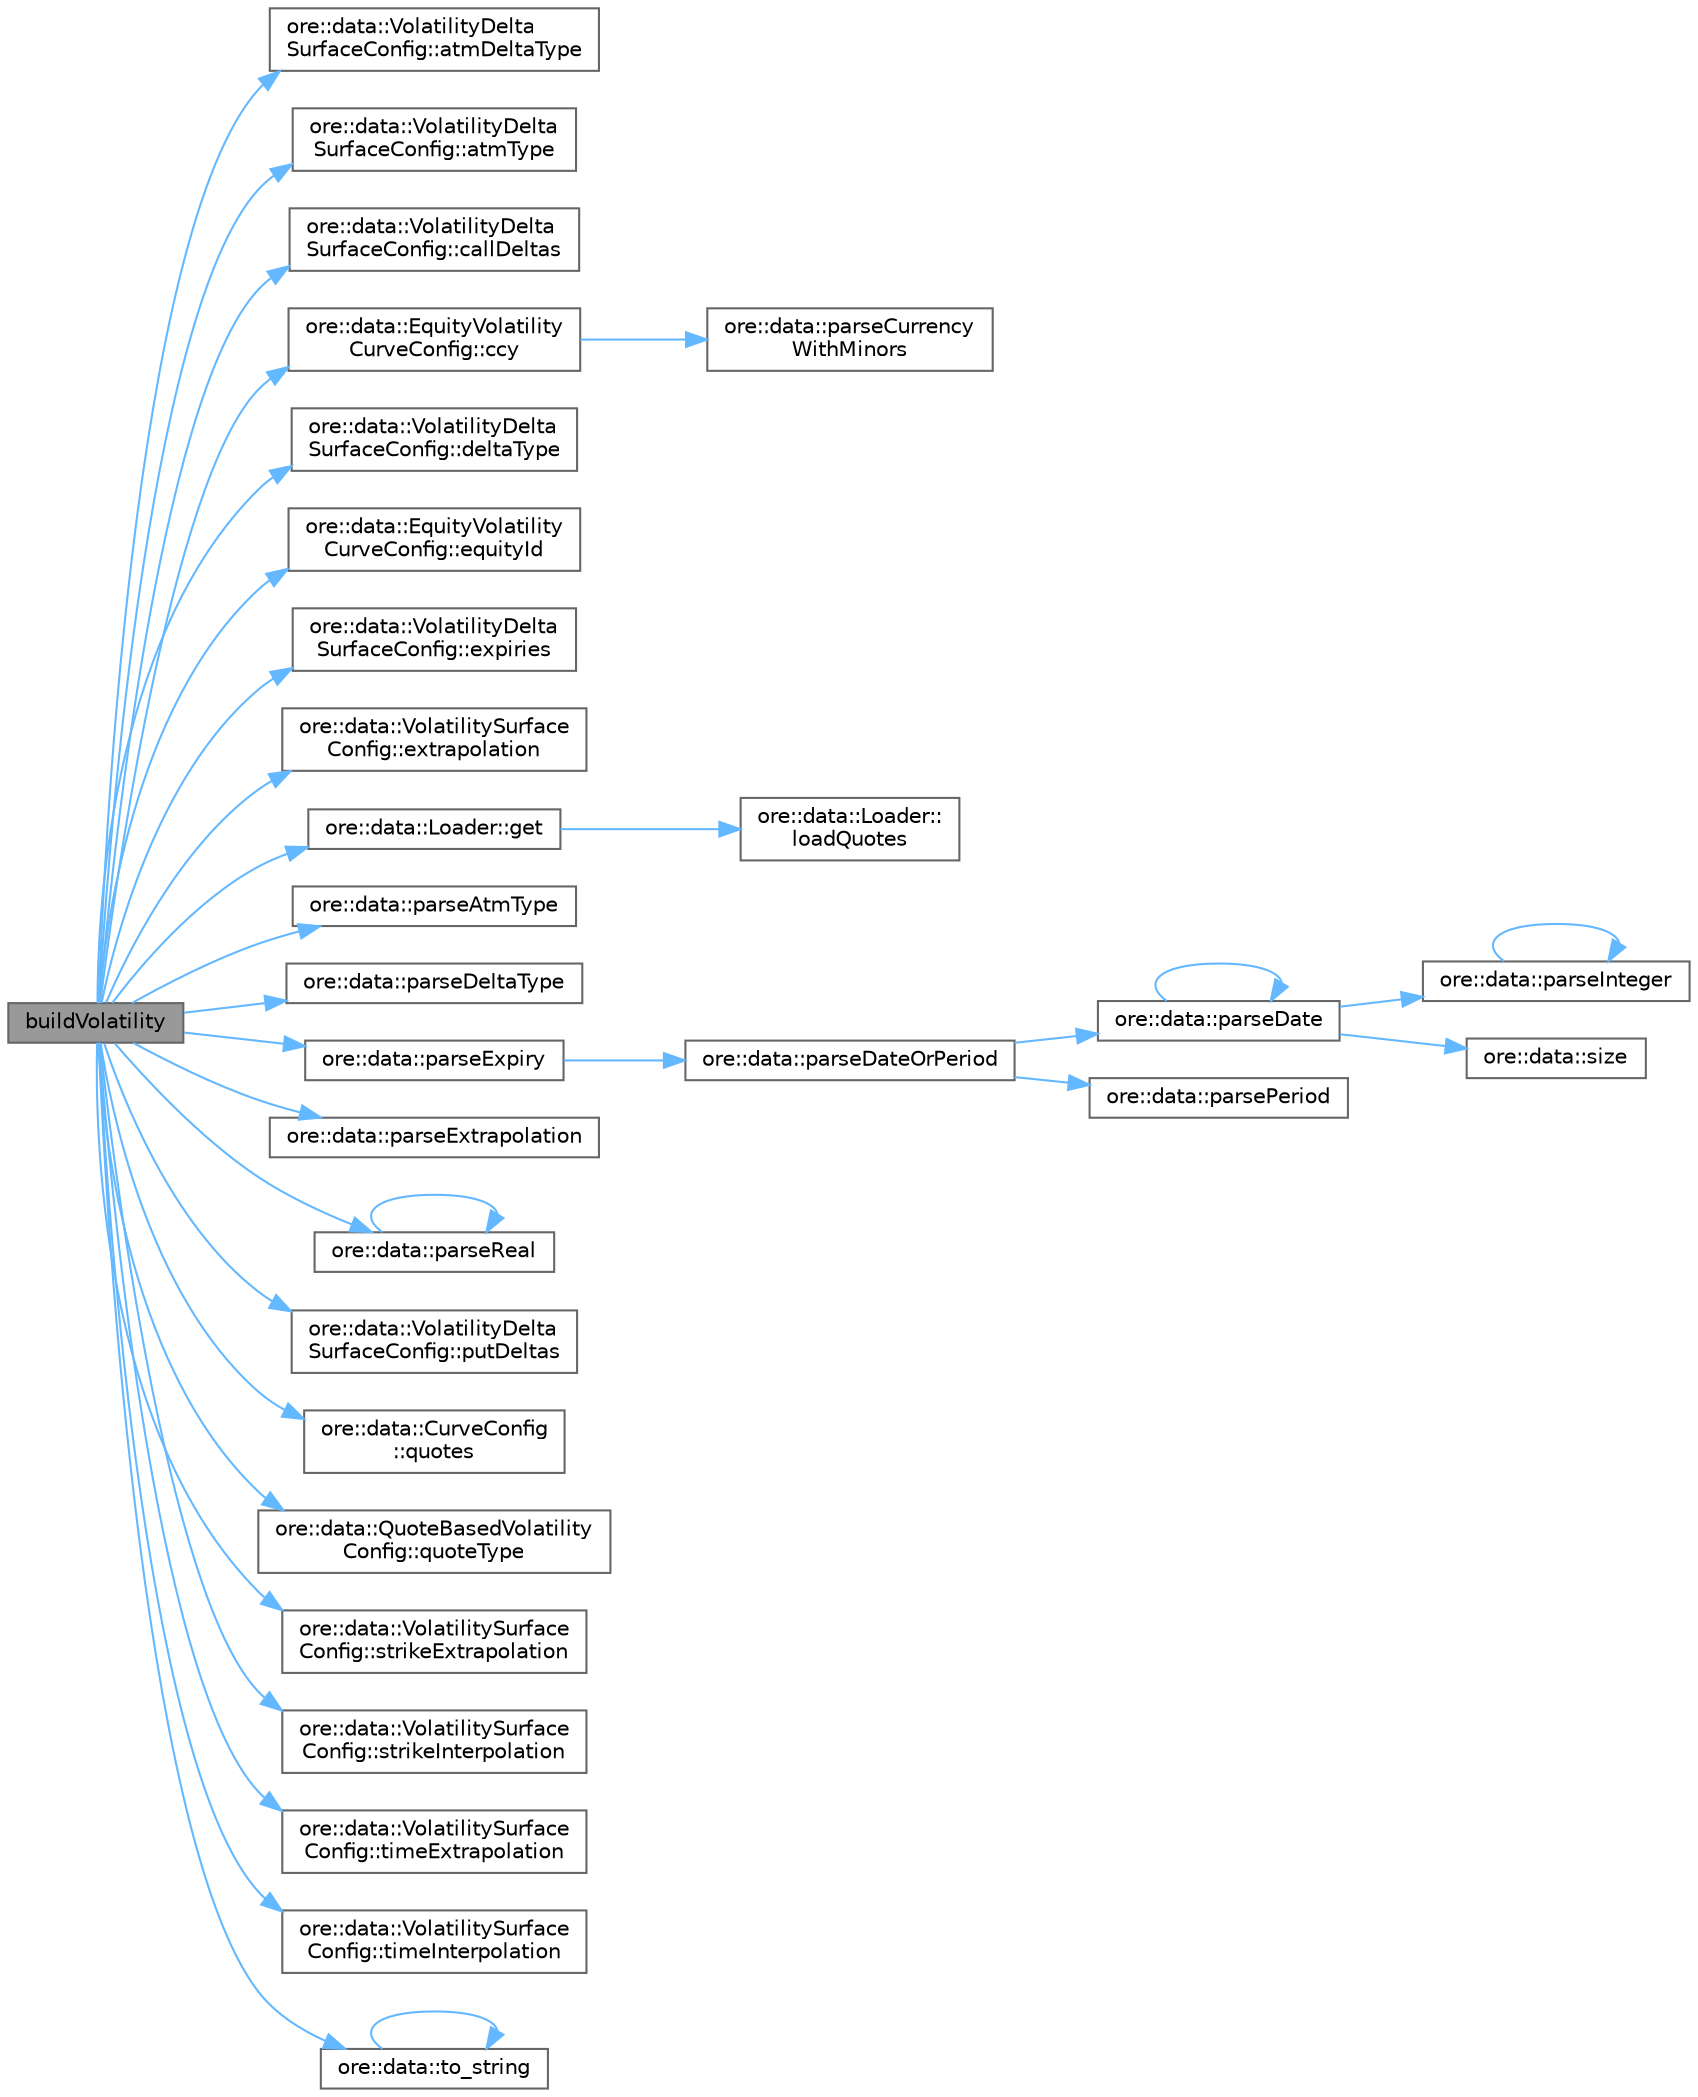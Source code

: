 digraph "buildVolatility"
{
 // INTERACTIVE_SVG=YES
 // LATEX_PDF_SIZE
  bgcolor="transparent";
  edge [fontname=Helvetica,fontsize=10,labelfontname=Helvetica,labelfontsize=10];
  node [fontname=Helvetica,fontsize=10,shape=box,height=0.2,width=0.4];
  rankdir="LR";
  Node1 [label="buildVolatility",height=0.2,width=0.4,color="gray40", fillcolor="grey60", style="filled", fontcolor="black",tooltip="Build a volatility surface from a collection of expiry and strike delta pairs."];
  Node1 -> Node2 [color="steelblue1",style="solid"];
  Node2 [label="ore::data::VolatilityDelta\lSurfaceConfig::atmDeltaType",height=0.2,width=0.4,color="grey40", fillcolor="white", style="filled",URL="$classore_1_1data_1_1_volatility_delta_surface_config.html#a90c9e6709d4483dd3115d3711b36e69e",tooltip=" "];
  Node1 -> Node3 [color="steelblue1",style="solid"];
  Node3 [label="ore::data::VolatilityDelta\lSurfaceConfig::atmType",height=0.2,width=0.4,color="grey40", fillcolor="white", style="filled",URL="$classore_1_1data_1_1_volatility_delta_surface_config.html#ac1df45ab0edf6303b3a7035109c56731",tooltip=" "];
  Node1 -> Node4 [color="steelblue1",style="solid"];
  Node4 [label="ore::data::VolatilityDelta\lSurfaceConfig::callDeltas",height=0.2,width=0.4,color="grey40", fillcolor="white", style="filled",URL="$classore_1_1data_1_1_volatility_delta_surface_config.html#a4a120c3eea08f21c354237dd4faa3e0c",tooltip=" "];
  Node1 -> Node5 [color="steelblue1",style="solid"];
  Node5 [label="ore::data::EquityVolatility\lCurveConfig::ccy",height=0.2,width=0.4,color="grey40", fillcolor="white", style="filled",URL="$classore_1_1data_1_1_equity_volatility_curve_config.html#a3d358ea6ebc33cd2ab59484401f77d54",tooltip=" "];
  Node5 -> Node6 [color="steelblue1",style="solid"];
  Node6 [label="ore::data::parseCurrency\lWithMinors",height=0.2,width=0.4,color="grey40", fillcolor="white", style="filled",URL="$group__utilities.html#ga5816082aca07feca7ec905758bd09392",tooltip="Convert text to QuantLib::Currency."];
  Node1 -> Node7 [color="steelblue1",style="solid"];
  Node7 [label="ore::data::VolatilityDelta\lSurfaceConfig::deltaType",height=0.2,width=0.4,color="grey40", fillcolor="white", style="filled",URL="$classore_1_1data_1_1_volatility_delta_surface_config.html#a1a94512029afb513f987537604e7e305",tooltip=" "];
  Node1 -> Node8 [color="steelblue1",style="solid"];
  Node8 [label="ore::data::EquityVolatility\lCurveConfig::equityId",height=0.2,width=0.4,color="grey40", fillcolor="white", style="filled",URL="$classore_1_1data_1_1_equity_volatility_curve_config.html#a82cfb7dd4e47b2580a5c8696465b5fdb",tooltip=" "];
  Node1 -> Node9 [color="steelblue1",style="solid"];
  Node9 [label="ore::data::VolatilityDelta\lSurfaceConfig::expiries",height=0.2,width=0.4,color="grey40", fillcolor="white", style="filled",URL="$classore_1_1data_1_1_volatility_delta_surface_config.html#a8d9a468ec5da7bf937ed55a0fddff280",tooltip=" "];
  Node1 -> Node10 [color="steelblue1",style="solid"];
  Node10 [label="ore::data::VolatilitySurface\lConfig::extrapolation",height=0.2,width=0.4,color="grey40", fillcolor="white", style="filled",URL="$classore_1_1data_1_1_volatility_surface_config.html#a7dd47beba239c5ffec6a4a50f4110664",tooltip=" "];
  Node1 -> Node11 [color="steelblue1",style="solid"];
  Node11 [label="ore::data::Loader::get",height=0.2,width=0.4,color="grey40", fillcolor="white", style="filled",URL="$classore_1_1data_1_1_loader.html#a19d9f6f808db2631247ec12ffe291225",tooltip="get quote by its unique name, throws if not existent, override in derived classes for performance"];
  Node11 -> Node12 [color="steelblue1",style="solid"];
  Node12 [label="ore::data::Loader::\lloadQuotes",height=0.2,width=0.4,color="grey40", fillcolor="white", style="filled",URL="$classore_1_1data_1_1_loader.html#a0086c4f946085ef0b9d5c56bd1539f91",tooltip="get all quotes, TODO change the return value to std::set"];
  Node1 -> Node13 [color="steelblue1",style="solid"];
  Node13 [label="ore::data::parseAtmType",height=0.2,width=0.4,color="grey40", fillcolor="white", style="filled",URL="$group__utilities.html#gac646d7e5cbc09cb6e4f094729a07558b",tooltip="Convert text to QuantLib::DeltaVolQuote::AtmType."];
  Node1 -> Node14 [color="steelblue1",style="solid"];
  Node14 [label="ore::data::parseDeltaType",height=0.2,width=0.4,color="grey40", fillcolor="white", style="filled",URL="$group__utilities.html#gafea498a41f014bd2031e10d3df7891a1",tooltip="Convert text to QuantLib::DeltaVolQuote::DeltaType."];
  Node1 -> Node15 [color="steelblue1",style="solid"];
  Node15 [label="ore::data::parseExpiry",height=0.2,width=0.4,color="grey40", fillcolor="white", style="filled",URL="$namespaceore_1_1data.html#aef9033372c401fe3ddef3c912a716d5a",tooltip="Parse an Expiry from its string representation, strExpiry."];
  Node15 -> Node16 [color="steelblue1",style="solid"];
  Node16 [label="ore::data::parseDateOrPeriod",height=0.2,width=0.4,color="grey40", fillcolor="white", style="filled",URL="$group__utilities.html#ga6477391407eac174ea49df689ecf1ab2",tooltip="Convert text to QuantLib::Period or QuantLib::Date."];
  Node16 -> Node17 [color="steelblue1",style="solid"];
  Node17 [label="ore::data::parseDate",height=0.2,width=0.4,color="grey40", fillcolor="white", style="filled",URL="$group__utilities.html#ga59b5fdda574d90facae95dec2d13040d",tooltip="Convert std::string to QuantLib::Date."];
  Node17 -> Node17 [color="steelblue1",style="solid"];
  Node17 -> Node18 [color="steelblue1",style="solid"];
  Node18 [label="ore::data::parseInteger",height=0.2,width=0.4,color="grey40", fillcolor="white", style="filled",URL="$group__utilities.html#gaecd67eda4fb5f4859bb8f6d383547721",tooltip="Convert text to QuantLib::Integer."];
  Node18 -> Node18 [color="steelblue1",style="solid"];
  Node17 -> Node19 [color="steelblue1",style="solid"];
  Node19 [label="ore::data::size",height=0.2,width=0.4,color="grey40", fillcolor="white", style="filled",URL="$namespaceore_1_1data.html#a777e216dee6069b548bb87da7152699e",tooltip=" "];
  Node16 -> Node20 [color="steelblue1",style="solid"];
  Node20 [label="ore::data::parsePeriod",height=0.2,width=0.4,color="grey40", fillcolor="white", style="filled",URL="$group__utilities.html#ga8e0623e2cb01e250e9cfec4619256208",tooltip="Convert text to QuantLib::Period."];
  Node1 -> Node21 [color="steelblue1",style="solid"];
  Node21 [label="ore::data::parseExtrapolation",height=0.2,width=0.4,color="grey40", fillcolor="white", style="filled",URL="$namespaceore_1_1data.html#aec1b45a4f7d2f40e0800b91d415b94fc",tooltip="Parse Extrapolation from string."];
  Node1 -> Node22 [color="steelblue1",style="solid"];
  Node22 [label="ore::data::parseReal",height=0.2,width=0.4,color="grey40", fillcolor="white", style="filled",URL="$group__utilities.html#gad1db2a68f9a73667c3b4084d63955bdd",tooltip="Convert text to Real."];
  Node22 -> Node22 [color="steelblue1",style="solid"];
  Node1 -> Node23 [color="steelblue1",style="solid"];
  Node23 [label="ore::data::VolatilityDelta\lSurfaceConfig::putDeltas",height=0.2,width=0.4,color="grey40", fillcolor="white", style="filled",URL="$classore_1_1data_1_1_volatility_delta_surface_config.html#a33b74d1218630afe6949c5e2355f0569",tooltip=" "];
  Node1 -> Node24 [color="steelblue1",style="solid"];
  Node24 [label="ore::data::CurveConfig\l::quotes",height=0.2,width=0.4,color="grey40", fillcolor="white", style="filled",URL="$classore_1_1data_1_1_curve_config.html#a69738e85aa491109ae0e57fd5833aebb",tooltip="Return all the market quotes required for this config."];
  Node1 -> Node25 [color="steelblue1",style="solid"];
  Node25 [label="ore::data::QuoteBasedVolatility\lConfig::quoteType",height=0.2,width=0.4,color="grey40", fillcolor="white", style="filled",URL="$classore_1_1data_1_1_quote_based_volatility_config.html#a385c53054b5d8a065ba24438db33e705",tooltip=" "];
  Node1 -> Node26 [color="steelblue1",style="solid"];
  Node26 [label="ore::data::VolatilitySurface\lConfig::strikeExtrapolation",height=0.2,width=0.4,color="grey40", fillcolor="white", style="filled",URL="$classore_1_1data_1_1_volatility_surface_config.html#ab066a0686be5c8dc20430121a7c7147d",tooltip=" "];
  Node1 -> Node27 [color="steelblue1",style="solid"];
  Node27 [label="ore::data::VolatilitySurface\lConfig::strikeInterpolation",height=0.2,width=0.4,color="grey40", fillcolor="white", style="filled",URL="$classore_1_1data_1_1_volatility_surface_config.html#aad34d8325ea5f1822af8c7a550880411",tooltip=" "];
  Node1 -> Node28 [color="steelblue1",style="solid"];
  Node28 [label="ore::data::VolatilitySurface\lConfig::timeExtrapolation",height=0.2,width=0.4,color="grey40", fillcolor="white", style="filled",URL="$classore_1_1data_1_1_volatility_surface_config.html#af0ab27eac5840f868d415cb197da2cf5",tooltip=" "];
  Node1 -> Node29 [color="steelblue1",style="solid"];
  Node29 [label="ore::data::VolatilitySurface\lConfig::timeInterpolation",height=0.2,width=0.4,color="grey40", fillcolor="white", style="filled",URL="$classore_1_1data_1_1_volatility_surface_config.html#a13c055eb05fe7ed1272d0021b11a7d61",tooltip=" "];
  Node1 -> Node30 [color="steelblue1",style="solid"];
  Node30 [label="ore::data::to_string",height=0.2,width=0.4,color="grey40", fillcolor="white", style="filled",URL="$namespaceore_1_1data.html#a86651dfeb5c18ee891f7a4734d8cf455",tooltip=" "];
  Node30 -> Node30 [color="steelblue1",style="solid"];
}
